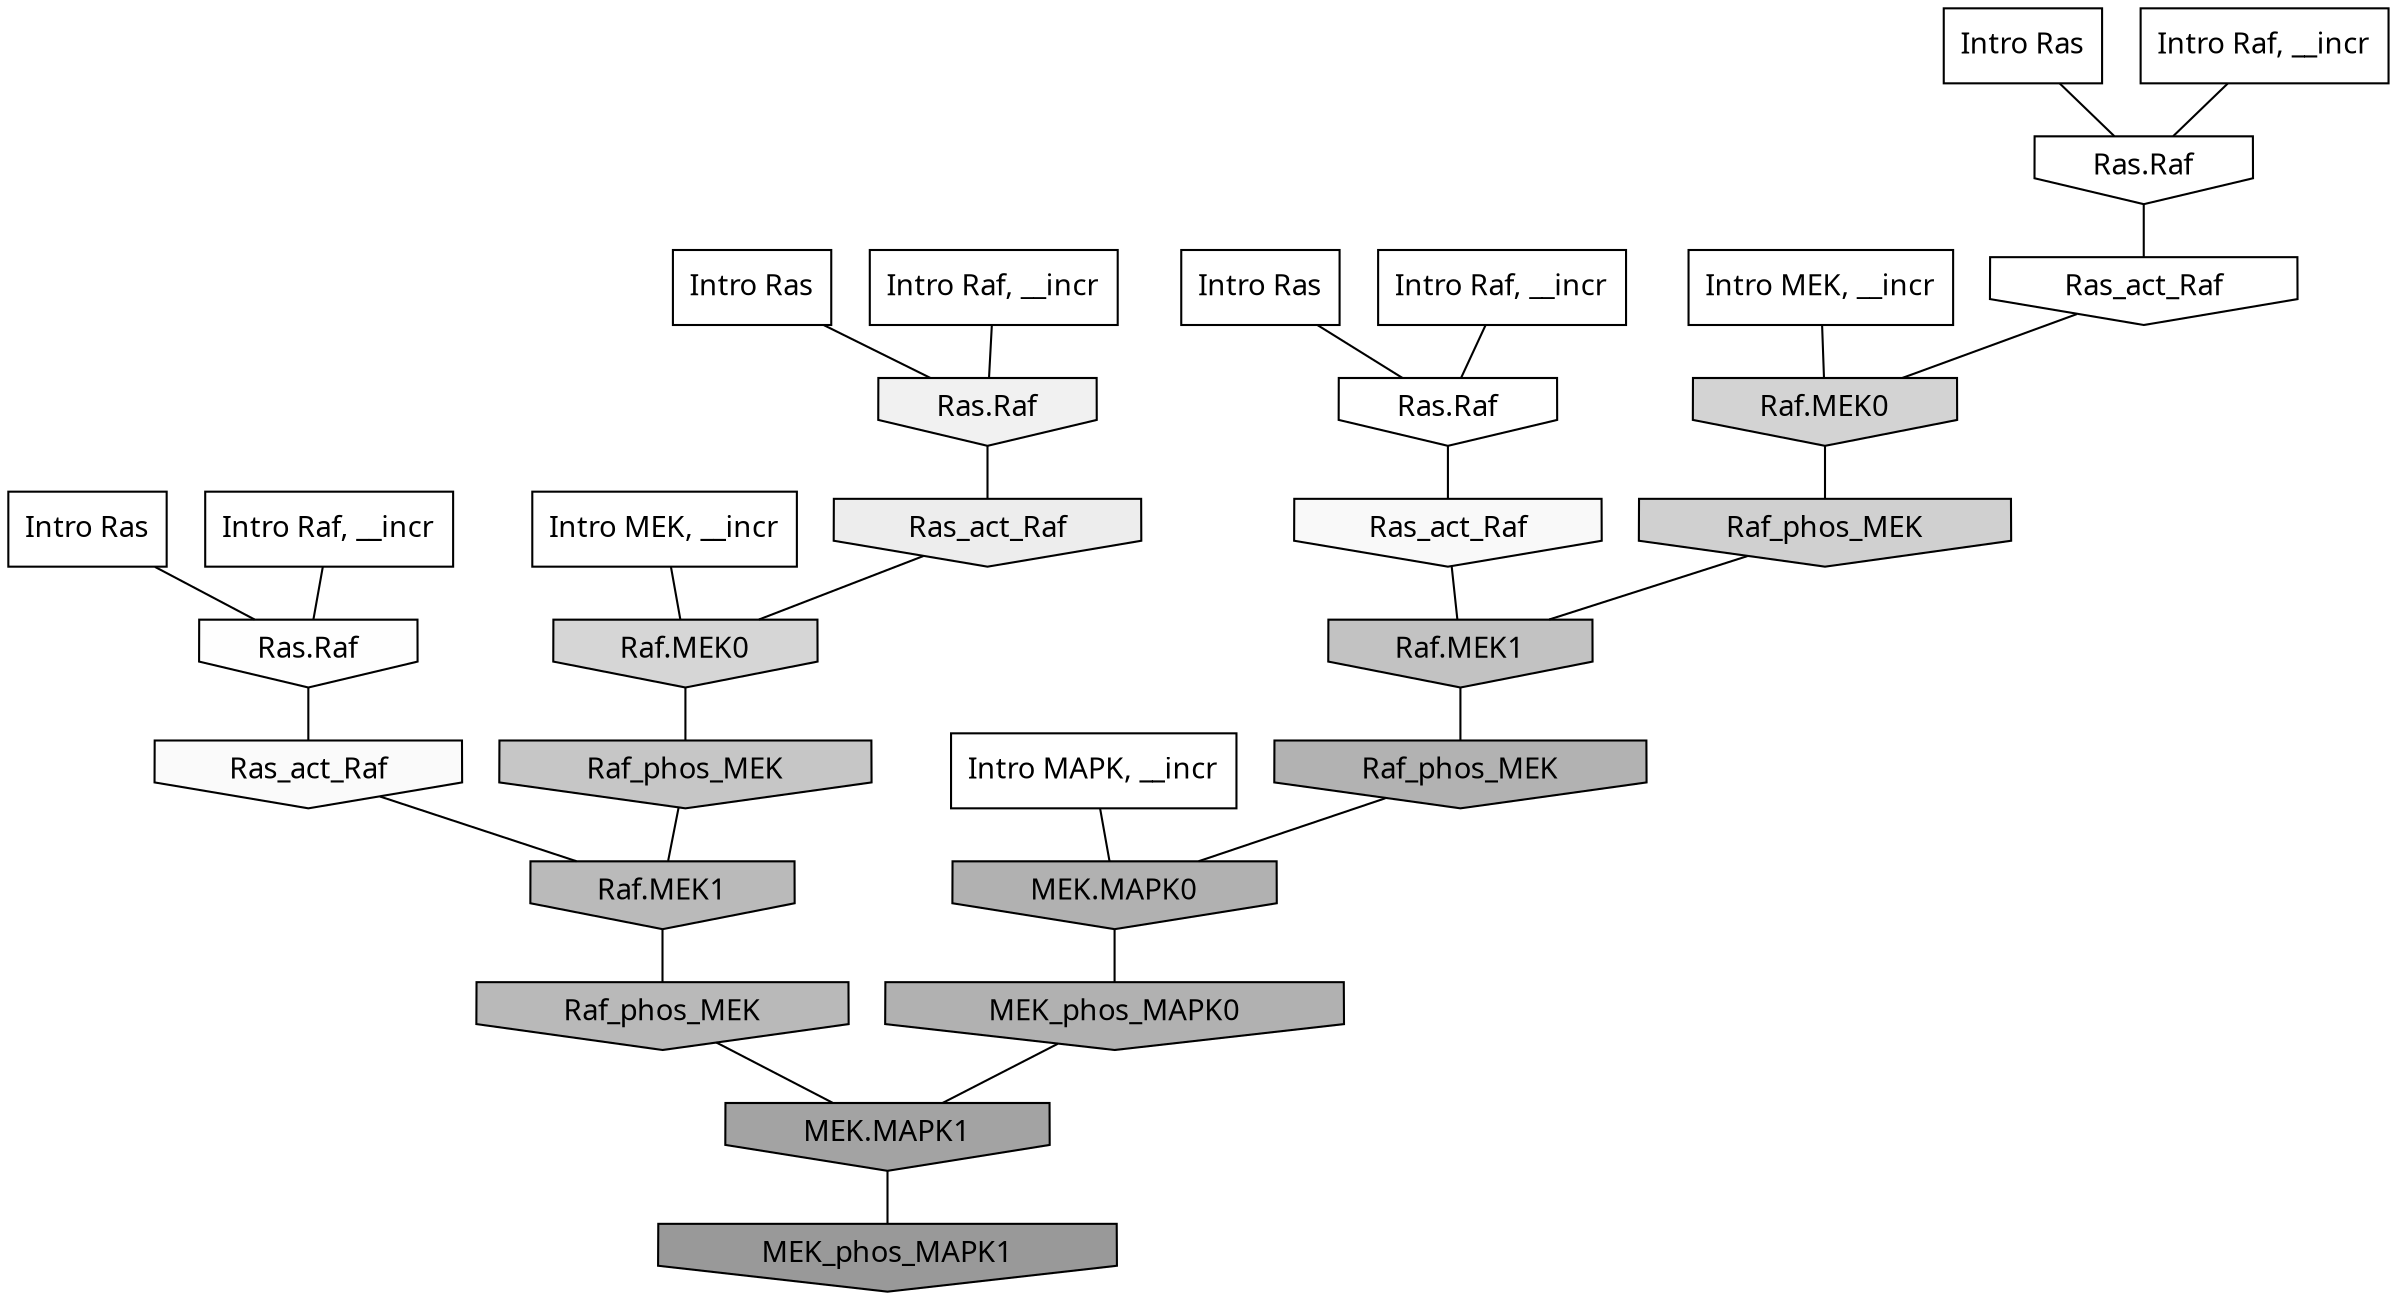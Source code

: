 digraph G{
  rankdir="TB";
  ranksep=0.30;
  node [fontname="CMU Serif"];
  edge [fontname="CMU Serif"];
  
  13 [label="Intro Ras", shape=rectangle, style=filled, fillcolor="0.000 0.000 1.000"]
  
  51 [label="Intro Ras", shape=rectangle, style=filled, fillcolor="0.000 0.000 1.000"]
  
  92 [label="Intro Ras", shape=rectangle, style=filled, fillcolor="0.000 0.000 1.000"]
  
  99 [label="Intro Ras", shape=rectangle, style=filled, fillcolor="0.000 0.000 1.000"]
  
  298 [label="Intro Raf, __incr", shape=rectangle, style=filled, fillcolor="0.000 0.000 1.000"]
  
  462 [label="Intro Raf, __incr", shape=rectangle, style=filled, fillcolor="0.000 0.000 1.000"]
  
  761 [label="Intro Raf, __incr", shape=rectangle, style=filled, fillcolor="0.000 0.000 1.000"]
  
  789 [label="Intro Raf, __incr", shape=rectangle, style=filled, fillcolor="0.000 0.000 1.000"]
  
  1906 [label="Intro MEK, __incr", shape=rectangle, style=filled, fillcolor="0.000 0.000 1.000"]
  
  1923 [label="Intro MEK, __incr", shape=rectangle, style=filled, fillcolor="0.000 0.000 1.000"]
  
  2483 [label="Intro MAPK, __incr", shape=rectangle, style=filled, fillcolor="0.000 0.000 1.000"]
  
  3260 [label="Ras.Raf", shape=invhouse, style=filled, fillcolor="0.000 0.000 1.000"]
  
  3311 [label="Ras.Raf", shape=invhouse, style=filled, fillcolor="0.000 0.000 0.999"]
  
  3312 [label="Ras_act_Raf", shape=invhouse, style=filled, fillcolor="0.000 0.000 0.999"]
  
  3334 [label="Ras.Raf", shape=invhouse, style=filled, fillcolor="0.000 0.000 0.996"]
  
  3468 [label="Ras_act_Raf", shape=invhouse, style=filled, fillcolor="0.000 0.000 0.978"]
  
  3500 [label="Ras_act_Raf", shape=invhouse, style=filled, fillcolor="0.000 0.000 0.974"]
  
  3818 [label="Ras.Raf", shape=invhouse, style=filled, fillcolor="0.000 0.000 0.943"]
  
  4063 [label="Ras_act_Raf", shape=invhouse, style=filled, fillcolor="0.000 0.000 0.929"]
  
  5686 [label="Raf.MEK0", shape=invhouse, style=filled, fillcolor="0.000 0.000 0.838"]
  
  5972 [label="Raf.MEK0", shape=invhouse, style=filled, fillcolor="0.000 0.000 0.826"]
  
  6193 [label="Raf_phos_MEK", shape=invhouse, style=filled, fillcolor="0.000 0.000 0.815"]
  
  7365 [label="Raf_phos_MEK", shape=invhouse, style=filled, fillcolor="0.000 0.000 0.776"]
  
  7991 [label="Raf.MEK1", shape=invhouse, style=filled, fillcolor="0.000 0.000 0.758"]
  
  9118 [label="Raf.MEK1", shape=invhouse, style=filled, fillcolor="0.000 0.000 0.729"]
  
  9331 [label="Raf_phos_MEK", shape=invhouse, style=filled, fillcolor="0.000 0.000 0.724"]
  
  10826 [label="Raf_phos_MEK", shape=invhouse, style=filled, fillcolor="0.000 0.000 0.696"]
  
  10848 [label="MEK.MAPK0", shape=invhouse, style=filled, fillcolor="0.000 0.000 0.695"]
  
  10861 [label="MEK_phos_MAPK0", shape=invhouse, style=filled, fillcolor="0.000 0.000 0.695"]
  
  14836 [label="MEK.MAPK1", shape=invhouse, style=filled, fillcolor="0.000 0.000 0.638"]
  
  16878 [label="MEK_phos_MAPK1", shape=invhouse, style=filled, fillcolor="0.000 0.000 0.600"]
  
  
  14836 -> 16878 [dir=none, color="0.000 0.000 0.000"] 
  10861 -> 14836 [dir=none, color="0.000 0.000 0.000"] 
  10848 -> 10861 [dir=none, color="0.000 0.000 0.000"] 
  10826 -> 10848 [dir=none, color="0.000 0.000 0.000"] 
  9331 -> 14836 [dir=none, color="0.000 0.000 0.000"] 
  9118 -> 9331 [dir=none, color="0.000 0.000 0.000"] 
  7991 -> 10826 [dir=none, color="0.000 0.000 0.000"] 
  7365 -> 9118 [dir=none, color="0.000 0.000 0.000"] 
  6193 -> 7991 [dir=none, color="0.000 0.000 0.000"] 
  5972 -> 6193 [dir=none, color="0.000 0.000 0.000"] 
  5686 -> 7365 [dir=none, color="0.000 0.000 0.000"] 
  4063 -> 5686 [dir=none, color="0.000 0.000 0.000"] 
  3818 -> 4063 [dir=none, color="0.000 0.000 0.000"] 
  3500 -> 7991 [dir=none, color="0.000 0.000 0.000"] 
  3468 -> 9118 [dir=none, color="0.000 0.000 0.000"] 
  3334 -> 3468 [dir=none, color="0.000 0.000 0.000"] 
  3312 -> 5972 [dir=none, color="0.000 0.000 0.000"] 
  3311 -> 3312 [dir=none, color="0.000 0.000 0.000"] 
  3260 -> 3500 [dir=none, color="0.000 0.000 0.000"] 
  2483 -> 10848 [dir=none, color="0.000 0.000 0.000"] 
  1923 -> 5686 [dir=none, color="0.000 0.000 0.000"] 
  1906 -> 5972 [dir=none, color="0.000 0.000 0.000"] 
  789 -> 3818 [dir=none, color="0.000 0.000 0.000"] 
  761 -> 3260 [dir=none, color="0.000 0.000 0.000"] 
  462 -> 3311 [dir=none, color="0.000 0.000 0.000"] 
  298 -> 3334 [dir=none, color="0.000 0.000 0.000"] 
  99 -> 3311 [dir=none, color="0.000 0.000 0.000"] 
  92 -> 3260 [dir=none, color="0.000 0.000 0.000"] 
  51 -> 3818 [dir=none, color="0.000 0.000 0.000"] 
  13 -> 3334 [dir=none, color="0.000 0.000 0.000"] 
  
  }
